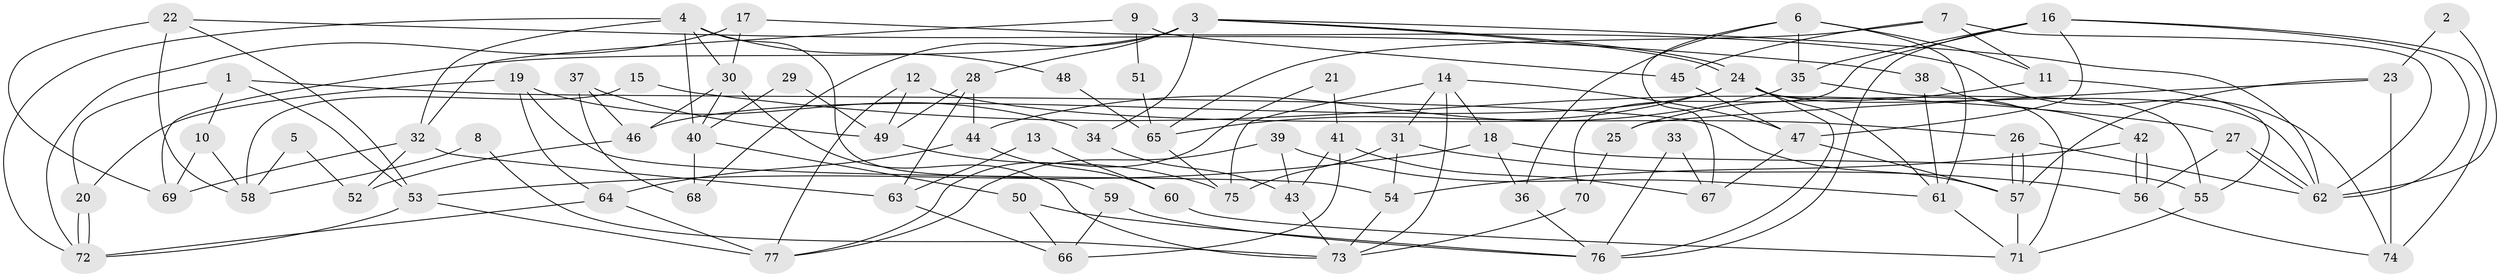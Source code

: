 // Generated by graph-tools (version 1.1) at 2025/50/03/09/25 03:50:14]
// undirected, 77 vertices, 154 edges
graph export_dot {
graph [start="1"]
  node [color=gray90,style=filled];
  1;
  2;
  3;
  4;
  5;
  6;
  7;
  8;
  9;
  10;
  11;
  12;
  13;
  14;
  15;
  16;
  17;
  18;
  19;
  20;
  21;
  22;
  23;
  24;
  25;
  26;
  27;
  28;
  29;
  30;
  31;
  32;
  33;
  34;
  35;
  36;
  37;
  38;
  39;
  40;
  41;
  42;
  43;
  44;
  45;
  46;
  47;
  48;
  49;
  50;
  51;
  52;
  53;
  54;
  55;
  56;
  57;
  58;
  59;
  60;
  61;
  62;
  63;
  64;
  65;
  66;
  67;
  68;
  69;
  70;
  71;
  72;
  73;
  74;
  75;
  76;
  77;
  1 -- 57;
  1 -- 53;
  1 -- 10;
  1 -- 20;
  2 -- 62;
  2 -- 23;
  3 -- 24;
  3 -- 24;
  3 -- 62;
  3 -- 28;
  3 -- 34;
  3 -- 68;
  3 -- 69;
  4 -- 30;
  4 -- 72;
  4 -- 32;
  4 -- 40;
  4 -- 48;
  4 -- 59;
  5 -- 52;
  5 -- 58;
  6 -- 61;
  6 -- 36;
  6 -- 11;
  6 -- 35;
  6 -- 67;
  7 -- 11;
  7 -- 62;
  7 -- 45;
  7 -- 65;
  8 -- 58;
  8 -- 73;
  9 -- 32;
  9 -- 45;
  9 -- 51;
  10 -- 69;
  10 -- 58;
  11 -- 55;
  11 -- 25;
  12 -- 26;
  12 -- 49;
  12 -- 77;
  13 -- 60;
  13 -- 63;
  14 -- 47;
  14 -- 75;
  14 -- 18;
  14 -- 31;
  14 -- 73;
  15 -- 27;
  15 -- 58;
  16 -- 74;
  16 -- 35;
  16 -- 47;
  16 -- 62;
  16 -- 70;
  16 -- 76;
  17 -- 30;
  17 -- 72;
  17 -- 74;
  18 -- 55;
  18 -- 36;
  18 -- 53;
  19 -- 20;
  19 -- 34;
  19 -- 54;
  19 -- 64;
  20 -- 72;
  20 -- 72;
  21 -- 41;
  21 -- 77;
  22 -- 38;
  22 -- 53;
  22 -- 58;
  22 -- 69;
  23 -- 74;
  23 -- 57;
  23 -- 25;
  24 -- 62;
  24 -- 46;
  24 -- 61;
  24 -- 65;
  24 -- 71;
  24 -- 76;
  25 -- 70;
  26 -- 57;
  26 -- 57;
  26 -- 62;
  27 -- 62;
  27 -- 62;
  27 -- 56;
  28 -- 63;
  28 -- 44;
  28 -- 49;
  29 -- 49;
  29 -- 40;
  30 -- 73;
  30 -- 46;
  30 -- 40;
  31 -- 54;
  31 -- 56;
  31 -- 75;
  32 -- 69;
  32 -- 52;
  32 -- 63;
  33 -- 67;
  33 -- 76;
  34 -- 43;
  35 -- 44;
  35 -- 55;
  36 -- 76;
  37 -- 49;
  37 -- 68;
  37 -- 46;
  38 -- 61;
  38 -- 42;
  39 -- 43;
  39 -- 77;
  39 -- 61;
  40 -- 50;
  40 -- 68;
  41 -- 66;
  41 -- 67;
  41 -- 43;
  42 -- 56;
  42 -- 56;
  42 -- 54;
  43 -- 73;
  44 -- 64;
  44 -- 60;
  45 -- 47;
  46 -- 52;
  47 -- 57;
  47 -- 67;
  48 -- 65;
  49 -- 75;
  50 -- 76;
  50 -- 66;
  51 -- 65;
  53 -- 77;
  53 -- 72;
  54 -- 73;
  55 -- 71;
  56 -- 74;
  57 -- 71;
  59 -- 76;
  59 -- 66;
  60 -- 71;
  61 -- 71;
  63 -- 66;
  64 -- 72;
  64 -- 77;
  65 -- 75;
  70 -- 73;
}
